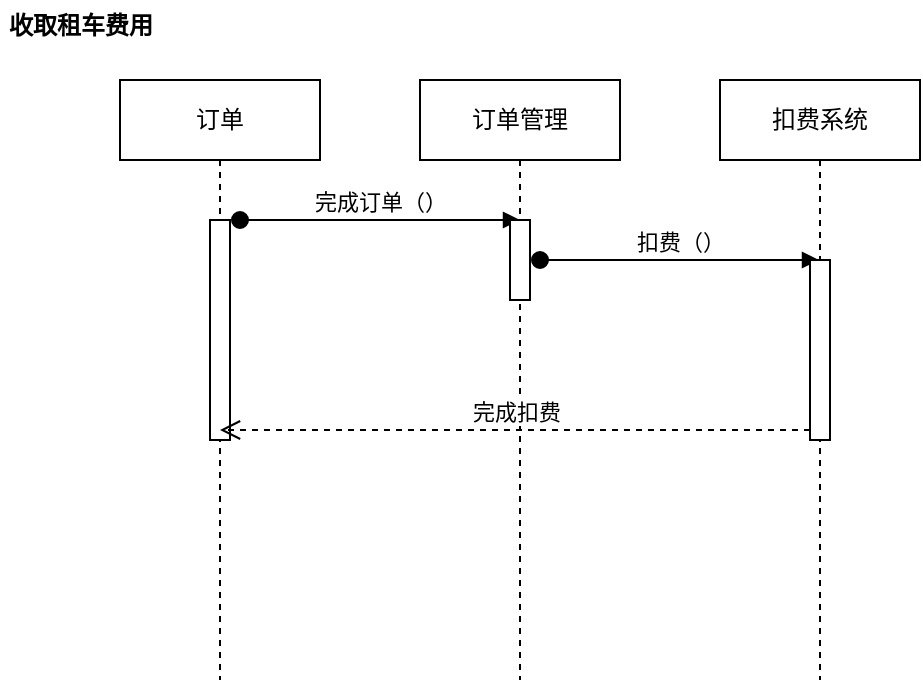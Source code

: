 <mxfile version="22.1.3" type="device">
  <diagram name="第 1 页" id="wQmL-HjWIdIP_saMmQxb">
    <mxGraphModel dx="1339" dy="793" grid="1" gridSize="10" guides="1" tooltips="1" connect="1" arrows="1" fold="1" page="1" pageScale="1" pageWidth="827" pageHeight="1169" background="#ffffff" math="0" shadow="0">
      <root>
        <mxCell id="0" />
        <mxCell id="1" parent="0" />
        <mxCell id="sL476nCiBoILOAQj_bu8-1" value="订单" style="shape=umlLifeline;perimeter=lifelinePerimeter;whiteSpace=wrap;html=1;container=1;dropTarget=0;collapsible=0;recursiveResize=0;outlineConnect=0;portConstraint=eastwest;newEdgeStyle={&quot;curved&quot;:0,&quot;rounded&quot;:0};" vertex="1" parent="1">
          <mxGeometry x="150" y="270" width="100" height="300" as="geometry" />
        </mxCell>
        <mxCell id="sL476nCiBoILOAQj_bu8-3" value="" style="html=1;points=[[0,0,0,0,5],[0,1,0,0,-5],[1,0,0,0,5],[1,1,0,0,-5]];perimeter=orthogonalPerimeter;outlineConnect=0;targetShapes=umlLifeline;portConstraint=eastwest;newEdgeStyle={&quot;curved&quot;:0,&quot;rounded&quot;:0};" vertex="1" parent="sL476nCiBoILOAQj_bu8-1">
          <mxGeometry x="45" y="70" width="10" height="110" as="geometry" />
        </mxCell>
        <mxCell id="sL476nCiBoILOAQj_bu8-2" value="收取租车费用" style="text;align=center;fontStyle=1;verticalAlign=middle;spacingLeft=3;spacingRight=3;strokeColor=none;rotatable=0;points=[[0,0.5],[1,0.5]];portConstraint=eastwest;html=1;" vertex="1" parent="1">
          <mxGeometry x="90" y="230" width="80" height="26" as="geometry" />
        </mxCell>
        <mxCell id="sL476nCiBoILOAQj_bu8-4" value="完成订单（）" style="html=1;verticalAlign=bottom;startArrow=oval;startFill=1;endArrow=block;startSize=8;curved=0;rounded=0;" edge="1" parent="1">
          <mxGeometry width="60" relative="1" as="geometry">
            <mxPoint x="210" y="340" as="sourcePoint" />
            <mxPoint x="350" y="340" as="targetPoint" />
          </mxGeometry>
        </mxCell>
        <mxCell id="sL476nCiBoILOAQj_bu8-5" value="订单管理" style="shape=umlLifeline;perimeter=lifelinePerimeter;whiteSpace=wrap;html=1;container=1;dropTarget=0;collapsible=0;recursiveResize=0;outlineConnect=0;portConstraint=eastwest;newEdgeStyle={&quot;curved&quot;:0,&quot;rounded&quot;:0};" vertex="1" parent="1">
          <mxGeometry x="300" y="270" width="100" height="300" as="geometry" />
        </mxCell>
        <mxCell id="sL476nCiBoILOAQj_bu8-7" value="" style="html=1;points=[[0,0,0,0,5],[0,1,0,0,-5],[1,0,0,0,5],[1,1,0,0,-5]];perimeter=orthogonalPerimeter;outlineConnect=0;targetShapes=umlLifeline;portConstraint=eastwest;newEdgeStyle={&quot;curved&quot;:0,&quot;rounded&quot;:0};" vertex="1" parent="sL476nCiBoILOAQj_bu8-5">
          <mxGeometry x="45" y="70" width="10" height="40" as="geometry" />
        </mxCell>
        <mxCell id="sL476nCiBoILOAQj_bu8-6" value="扣费（）" style="html=1;verticalAlign=bottom;startArrow=oval;startFill=1;endArrow=block;startSize=8;curved=0;rounded=0;" edge="1" parent="1" target="sL476nCiBoILOAQj_bu8-9">
          <mxGeometry width="60" relative="1" as="geometry">
            <mxPoint x="360" y="360" as="sourcePoint" />
            <mxPoint x="420" y="360" as="targetPoint" />
          </mxGeometry>
        </mxCell>
        <mxCell id="sL476nCiBoILOAQj_bu8-9" value="扣费系统" style="shape=umlLifeline;perimeter=lifelinePerimeter;whiteSpace=wrap;html=1;container=1;dropTarget=0;collapsible=0;recursiveResize=0;outlineConnect=0;portConstraint=eastwest;newEdgeStyle={&quot;curved&quot;:0,&quot;rounded&quot;:0};" vertex="1" parent="1">
          <mxGeometry x="450" y="270" width="100" height="300" as="geometry" />
        </mxCell>
        <mxCell id="sL476nCiBoILOAQj_bu8-8" value="" style="html=1;points=[[0,0,0,0,5],[0,1,0,0,-5],[1,0,0,0,5],[1,1,0,0,-5]];perimeter=orthogonalPerimeter;outlineConnect=0;targetShapes=umlLifeline;portConstraint=eastwest;newEdgeStyle={&quot;curved&quot;:0,&quot;rounded&quot;:0};" vertex="1" parent="sL476nCiBoILOAQj_bu8-9">
          <mxGeometry x="45" y="90" width="10" height="90" as="geometry" />
        </mxCell>
        <mxCell id="sL476nCiBoILOAQj_bu8-10" value="完成扣费" style="html=1;verticalAlign=bottom;endArrow=open;dashed=1;endSize=8;curved=0;rounded=0;exitX=0;exitY=1;exitDx=0;exitDy=-5;exitPerimeter=0;" edge="1" parent="1" source="sL476nCiBoILOAQj_bu8-8" target="sL476nCiBoILOAQj_bu8-1">
          <mxGeometry relative="1" as="geometry">
            <mxPoint x="490" y="440" as="sourcePoint" />
            <mxPoint x="410" y="440" as="targetPoint" />
          </mxGeometry>
        </mxCell>
      </root>
    </mxGraphModel>
  </diagram>
</mxfile>

